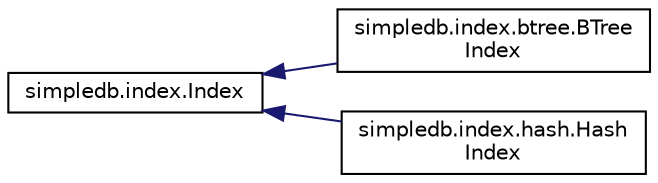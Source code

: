 digraph "Graphical Class Hierarchy"
{
  edge [fontname="Helvetica",fontsize="10",labelfontname="Helvetica",labelfontsize="10"];
  node [fontname="Helvetica",fontsize="10",shape=record];
  rankdir="LR";
  Node0 [label="simpledb.index.Index",height=0.2,width=0.4,color="black", fillcolor="white", style="filled",URL="$interfacesimpledb_1_1index_1_1Index.html"];
  Node0 -> Node1 [dir="back",color="midnightblue",fontsize="10",style="solid",fontname="Helvetica"];
  Node1 [label="simpledb.index.btree.BTree\lIndex",height=0.2,width=0.4,color="black", fillcolor="white", style="filled",URL="$classsimpledb_1_1index_1_1btree_1_1BTreeIndex.html"];
  Node0 -> Node2 [dir="back",color="midnightblue",fontsize="10",style="solid",fontname="Helvetica"];
  Node2 [label="simpledb.index.hash.Hash\lIndex",height=0.2,width=0.4,color="black", fillcolor="white", style="filled",URL="$classsimpledb_1_1index_1_1hash_1_1HashIndex.html"];
}
